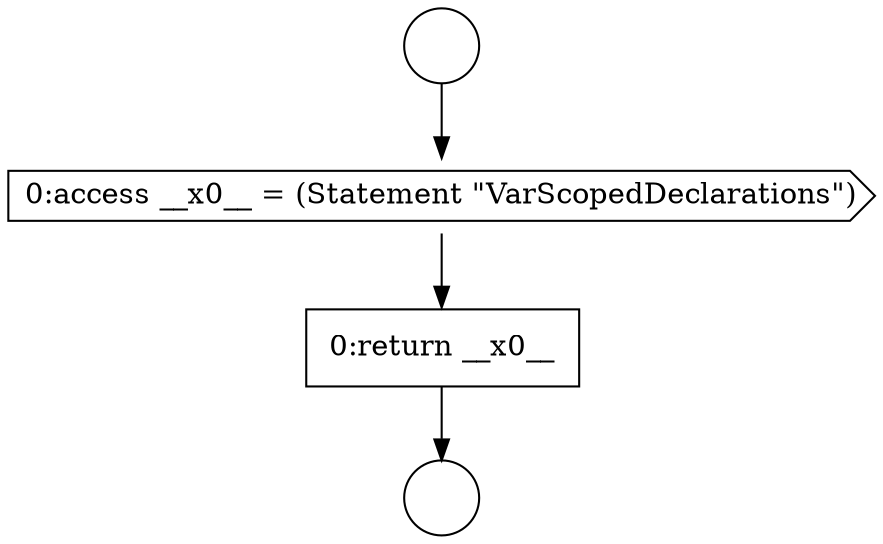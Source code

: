 digraph {
  node6166 [shape=circle label=" " color="black" fillcolor="white" style=filled]
  node6168 [shape=cds, label=<<font color="black">0:access __x0__ = (Statement &quot;VarScopedDeclarations&quot;)</font>> color="black" fillcolor="white" style=filled]
  node6169 [shape=none, margin=0, label=<<font color="black">
    <table border="0" cellborder="1" cellspacing="0" cellpadding="10">
      <tr><td align="left">0:return __x0__</td></tr>
    </table>
  </font>> color="black" fillcolor="white" style=filled]
  node6167 [shape=circle label=" " color="black" fillcolor="white" style=filled]
  node6166 -> node6168 [ color="black"]
  node6168 -> node6169 [ color="black"]
  node6169 -> node6167 [ color="black"]
}

